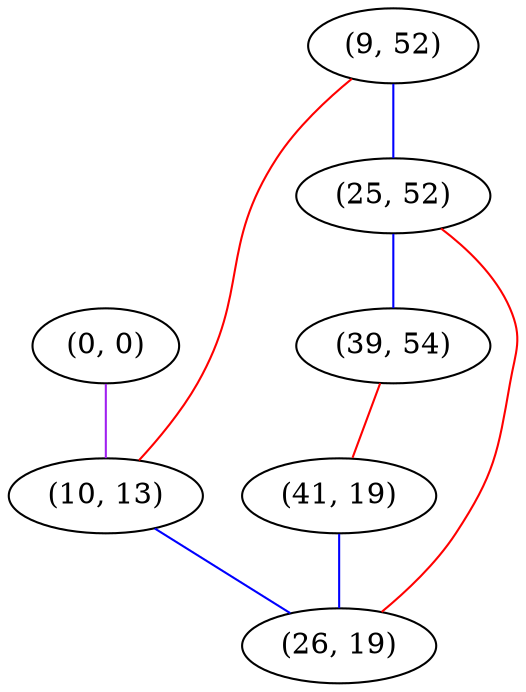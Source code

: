 graph "" {
"(0, 0)";
"(9, 52)";
"(10, 13)";
"(25, 52)";
"(39, 54)";
"(41, 19)";
"(26, 19)";
"(0, 0)" -- "(10, 13)"  [color=purple, key=0, weight=4];
"(9, 52)" -- "(10, 13)"  [color=red, key=0, weight=1];
"(9, 52)" -- "(25, 52)"  [color=blue, key=0, weight=3];
"(10, 13)" -- "(26, 19)"  [color=blue, key=0, weight=3];
"(25, 52)" -- "(39, 54)"  [color=blue, key=0, weight=3];
"(25, 52)" -- "(26, 19)"  [color=red, key=0, weight=1];
"(39, 54)" -- "(41, 19)"  [color=red, key=0, weight=1];
"(41, 19)" -- "(26, 19)"  [color=blue, key=0, weight=3];
}
